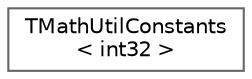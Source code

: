 digraph "Graphical Class Hierarchy"
{
 // INTERACTIVE_SVG=YES
 // LATEX_PDF_SIZE
  bgcolor="transparent";
  edge [fontname=Helvetica,fontsize=10,labelfontname=Helvetica,labelfontsize=10];
  node [fontname=Helvetica,fontsize=10,shape=box,height=0.2,width=0.4];
  rankdir="LR";
  Node0 [id="Node000000",label="TMathUtilConstants\l\< int32 \>",height=0.2,width=0.4,color="grey40", fillcolor="white", style="filled",URL="$d1/d76/structTMathUtilConstants_3_01int32_01_4.html",tooltip=" "];
}
